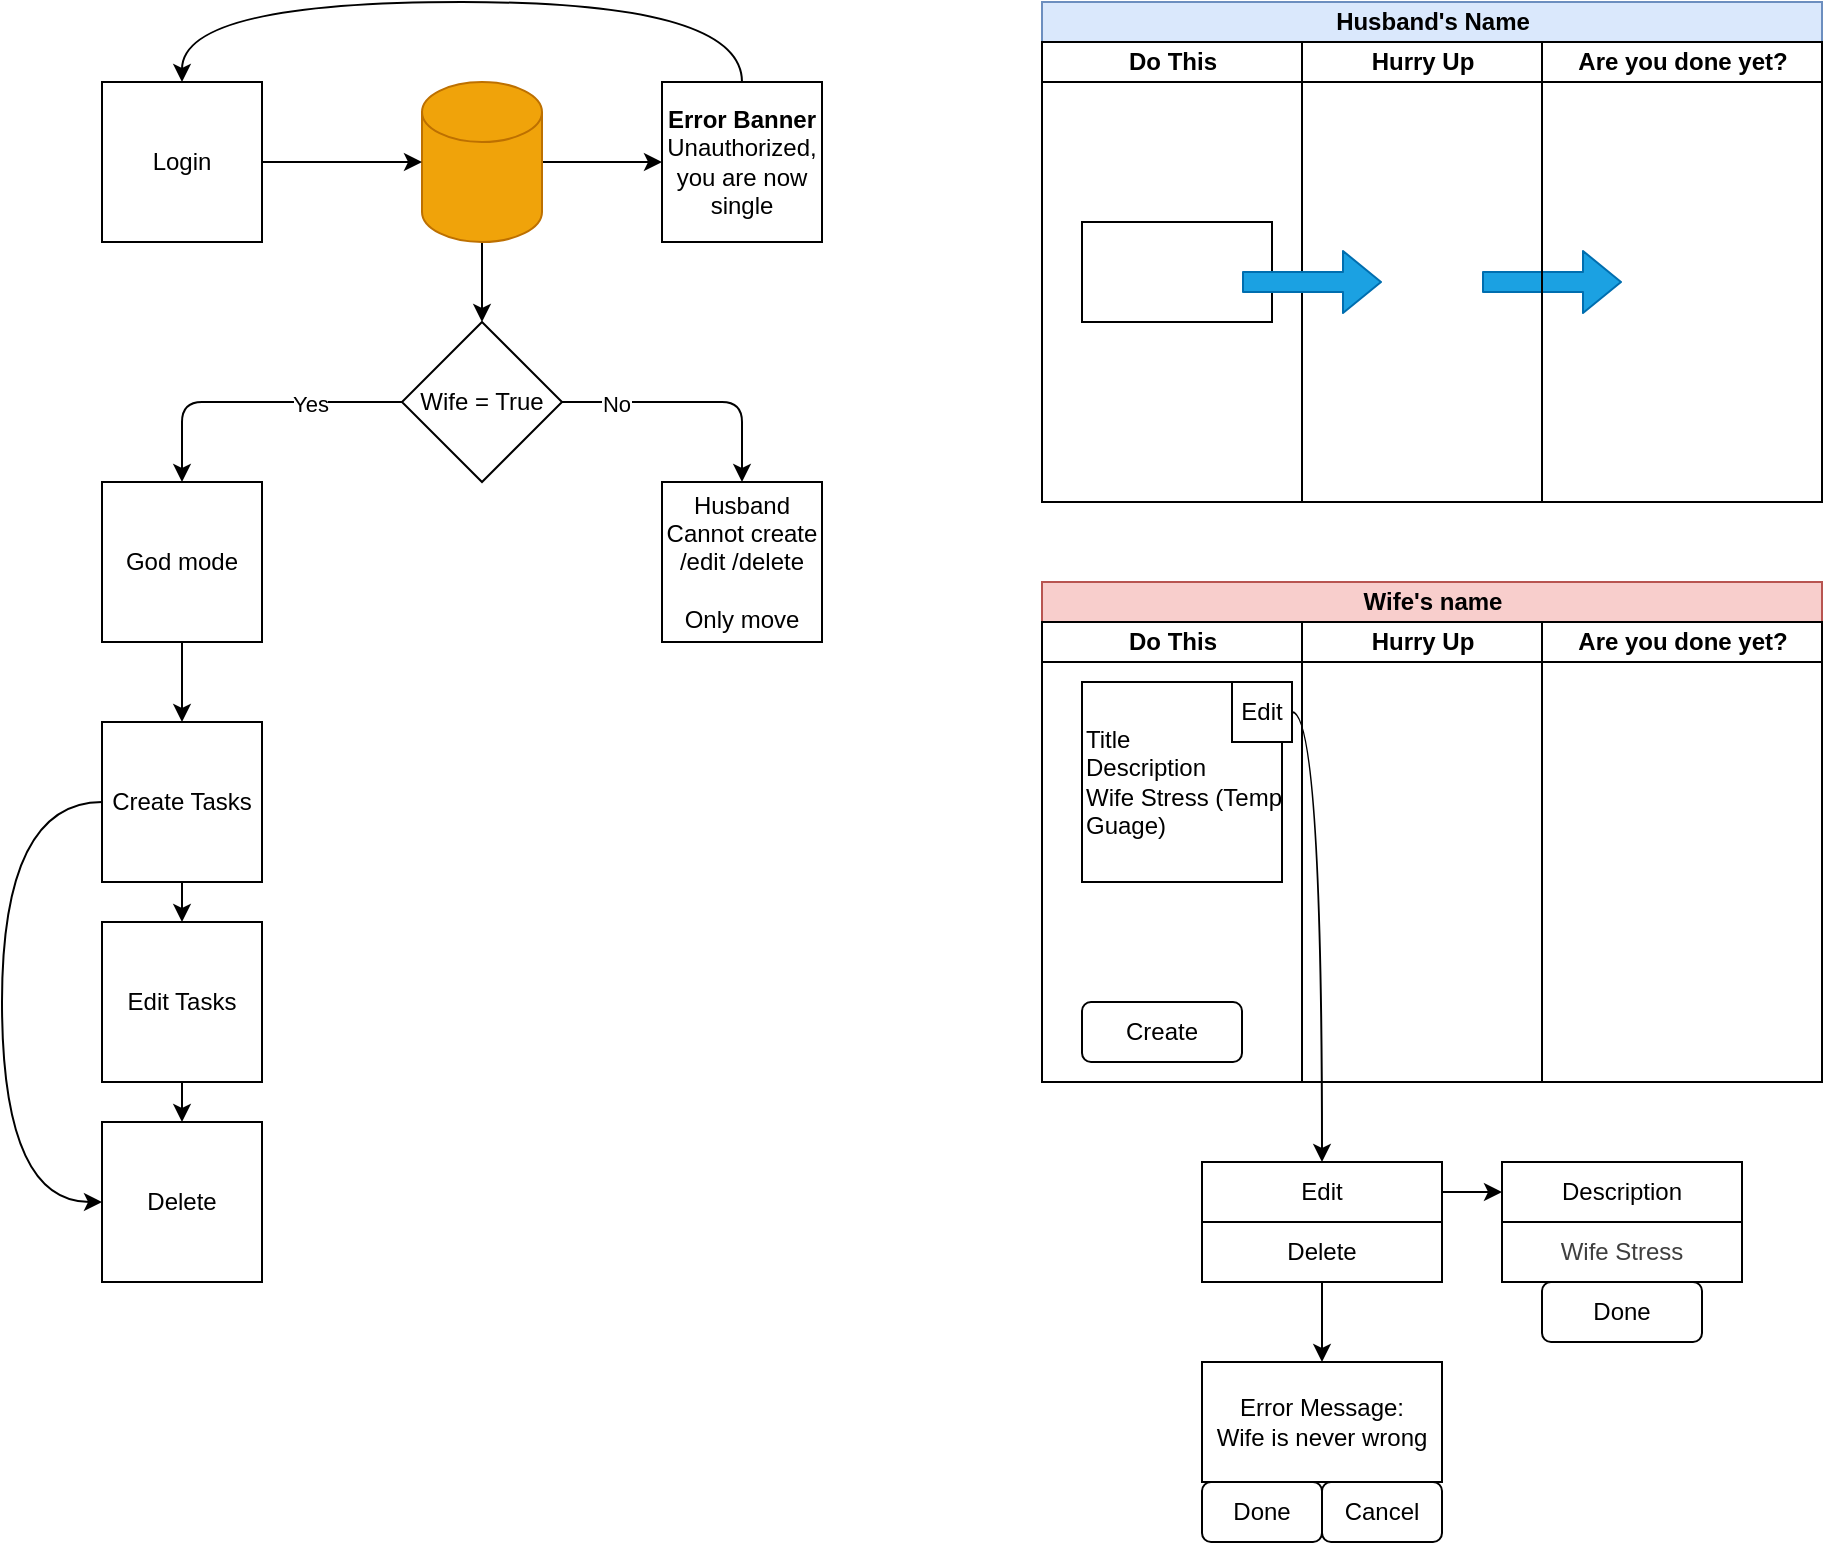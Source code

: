 <mxfile>
    <diagram id="U4BganXhwTPCcCUNmULX" name="Page-1">
        <mxGraphModel dx="1610" dy="807" grid="1" gridSize="10" guides="1" tooltips="1" connect="1" arrows="1" fold="1" page="1" pageScale="1" pageWidth="850" pageHeight="1100" math="0" shadow="0">
            <root>
                <mxCell id="0"/>
                <mxCell id="1" parent="0"/>
                <mxCell id="2" value="Login" style="whiteSpace=wrap;html=1;aspect=fixed;" vertex="1" parent="1">
                    <mxGeometry x="160" y="70" width="80" height="80" as="geometry"/>
                </mxCell>
                <mxCell id="7" style="edgeStyle=none;html=1;exitX=0.5;exitY=1;exitDx=0;exitDy=0;exitPerimeter=0;entryX=0.5;entryY=0;entryDx=0;entryDy=0;" edge="1" parent="1" source="3" target="8">
                    <mxGeometry relative="1" as="geometry"/>
                </mxCell>
                <mxCell id="16" style="edgeStyle=none;html=1;exitX=1;exitY=0.5;exitDx=0;exitDy=0;exitPerimeter=0;" edge="1" parent="1" source="3" target="15">
                    <mxGeometry relative="1" as="geometry"/>
                </mxCell>
                <mxCell id="3" value="" style="shape=cylinder3;whiteSpace=wrap;html=1;boundedLbl=1;backgroundOutline=1;size=15;fillColor=#f0a30a;fontColor=#000000;strokeColor=#BD7000;" vertex="1" parent="1">
                    <mxGeometry x="320" y="70" width="60" height="80" as="geometry"/>
                </mxCell>
                <mxCell id="18" style="edgeStyle=none;html=1;exitX=0.5;exitY=1;exitDx=0;exitDy=0;entryX=0.5;entryY=0;entryDx=0;entryDy=0;" edge="1" parent="1" source="4" target="13">
                    <mxGeometry relative="1" as="geometry"/>
                </mxCell>
                <mxCell id="4" value="God mode" style="whiteSpace=wrap;html=1;aspect=fixed;" vertex="1" parent="1">
                    <mxGeometry x="160" y="270" width="80" height="80" as="geometry"/>
                </mxCell>
                <mxCell id="5" value="Husband&lt;br&gt;Cannot create /edit /delete&lt;br&gt;&lt;br&gt;Only move" style="whiteSpace=wrap;html=1;aspect=fixed;" vertex="1" parent="1">
                    <mxGeometry x="440" y="270" width="80" height="80" as="geometry"/>
                </mxCell>
                <mxCell id="6" style="edgeStyle=none;html=1;exitX=1;exitY=0.5;exitDx=0;exitDy=0;entryX=0;entryY=0.5;entryDx=0;entryDy=0;entryPerimeter=0;" edge="1" parent="1" source="2" target="3">
                    <mxGeometry relative="1" as="geometry"/>
                </mxCell>
                <mxCell id="9" style="edgeStyle=orthogonalEdgeStyle;html=1;exitX=0;exitY=0.5;exitDx=0;exitDy=0;entryX=0.5;entryY=0;entryDx=0;entryDy=0;" edge="1" parent="1" source="8" target="4">
                    <mxGeometry relative="1" as="geometry"/>
                </mxCell>
                <mxCell id="11" value="Yes" style="edgeLabel;html=1;align=center;verticalAlign=middle;resizable=0;points=[];" vertex="1" connectable="0" parent="9">
                    <mxGeometry x="-0.385" y="1" relative="1" as="geometry">
                        <mxPoint as="offset"/>
                    </mxGeometry>
                </mxCell>
                <mxCell id="10" style="edgeStyle=orthogonalEdgeStyle;html=1;exitX=1;exitY=0.5;exitDx=0;exitDy=0;entryX=0.5;entryY=0;entryDx=0;entryDy=0;" edge="1" parent="1" source="8" target="5">
                    <mxGeometry relative="1" as="geometry"/>
                </mxCell>
                <mxCell id="12" value="No" style="edgeLabel;html=1;align=center;verticalAlign=middle;resizable=0;points=[];" vertex="1" connectable="0" parent="10">
                    <mxGeometry x="-0.585" y="-1" relative="1" as="geometry">
                        <mxPoint as="offset"/>
                    </mxGeometry>
                </mxCell>
                <mxCell id="8" value="Wife = True" style="rhombus;whiteSpace=wrap;html=1;" vertex="1" parent="1">
                    <mxGeometry x="310" y="190" width="80" height="80" as="geometry"/>
                </mxCell>
                <mxCell id="44" style="edgeStyle=none;html=1;exitX=0.5;exitY=1;exitDx=0;exitDy=0;entryX=0.5;entryY=0;entryDx=0;entryDy=0;" edge="1" parent="1" source="13" target="14">
                    <mxGeometry relative="1" as="geometry"/>
                </mxCell>
                <mxCell id="46" style="edgeStyle=orthogonalEdgeStyle;html=1;exitX=0;exitY=0.5;exitDx=0;exitDy=0;entryX=0;entryY=0.5;entryDx=0;entryDy=0;curved=1;" edge="1" parent="1" source="13" target="19">
                    <mxGeometry relative="1" as="geometry">
                        <Array as="points">
                            <mxPoint x="110" y="430"/>
                            <mxPoint x="110" y="630"/>
                        </Array>
                    </mxGeometry>
                </mxCell>
                <mxCell id="13" value="Create Tasks" style="whiteSpace=wrap;html=1;aspect=fixed;" vertex="1" parent="1">
                    <mxGeometry x="160" y="390" width="80" height="80" as="geometry"/>
                </mxCell>
                <mxCell id="45" style="edgeStyle=none;html=1;exitX=0.5;exitY=1;exitDx=0;exitDy=0;entryX=0.5;entryY=0;entryDx=0;entryDy=0;" edge="1" parent="1" source="14" target="19">
                    <mxGeometry relative="1" as="geometry"/>
                </mxCell>
                <mxCell id="14" value="Edit Tasks" style="whiteSpace=wrap;html=1;aspect=fixed;" vertex="1" parent="1">
                    <mxGeometry x="160" y="490" width="80" height="80" as="geometry"/>
                </mxCell>
                <mxCell id="17" style="edgeStyle=orthogonalEdgeStyle;html=1;exitX=0.5;exitY=0;exitDx=0;exitDy=0;entryX=0.5;entryY=0;entryDx=0;entryDy=0;curved=1;" edge="1" parent="1" source="15" target="2">
                    <mxGeometry relative="1" as="geometry">
                        <Array as="points">
                            <mxPoint x="480" y="30"/>
                            <mxPoint x="200" y="30"/>
                        </Array>
                    </mxGeometry>
                </mxCell>
                <mxCell id="15" value="&lt;b&gt;Error Banner&lt;/b&gt;&lt;br&gt;Unauthorized, you are now single" style="whiteSpace=wrap;html=1;aspect=fixed;" vertex="1" parent="1">
                    <mxGeometry x="440" y="70" width="80" height="80" as="geometry"/>
                </mxCell>
                <mxCell id="19" value="Delete" style="whiteSpace=wrap;html=1;aspect=fixed;" vertex="1" parent="1">
                    <mxGeometry x="160" y="590" width="80" height="80" as="geometry"/>
                </mxCell>
                <mxCell id="20" value="Husband&#39;s Name" style="swimlane;childLayout=stackLayout;resizeParent=1;resizeParentMax=0;startSize=20;html=1;fillColor=#dae8fc;strokeColor=#6c8ebf;" vertex="1" parent="1">
                    <mxGeometry x="630" y="30" width="390" height="250" as="geometry"/>
                </mxCell>
                <mxCell id="21" value="Do This" style="swimlane;startSize=20;html=1;" vertex="1" parent="20">
                    <mxGeometry y="20" width="130" height="230" as="geometry"/>
                </mxCell>
                <mxCell id="47" value="" style="rounded=0;whiteSpace=wrap;html=1;" vertex="1" parent="21">
                    <mxGeometry x="20" y="90" width="95" height="50" as="geometry"/>
                </mxCell>
                <mxCell id="22" value="Hurry Up" style="swimlane;startSize=20;html=1;" vertex="1" parent="20">
                    <mxGeometry x="130" y="20" width="120" height="230" as="geometry"/>
                </mxCell>
                <mxCell id="48" value="" style="shape=flexArrow;endArrow=classic;html=1;fillColor=#1ba1e2;strokeColor=#006EAF;" edge="1" parent="22">
                    <mxGeometry width="50" height="50" relative="1" as="geometry">
                        <mxPoint x="-30" y="120" as="sourcePoint"/>
                        <mxPoint x="40" y="120" as="targetPoint"/>
                    </mxGeometry>
                </mxCell>
                <mxCell id="49" value="" style="shape=flexArrow;endArrow=classic;html=1;fillColor=#1ba1e2;strokeColor=#006EAF;" edge="1" parent="22">
                    <mxGeometry width="50" height="50" relative="1" as="geometry">
                        <mxPoint x="90" y="120" as="sourcePoint"/>
                        <mxPoint x="160" y="120" as="targetPoint"/>
                    </mxGeometry>
                </mxCell>
                <mxCell id="23" value="Are you done yet?" style="swimlane;startSize=20;html=1;" vertex="1" parent="20">
                    <mxGeometry x="250" y="20" width="140" height="230" as="geometry"/>
                </mxCell>
                <mxCell id="24" value="Wife&#39;s name" style="swimlane;childLayout=stackLayout;resizeParent=1;resizeParentMax=0;startSize=20;html=1;fillColor=#f8cecc;strokeColor=#b85450;" vertex="1" parent="1">
                    <mxGeometry x="630" y="320" width="390" height="250" as="geometry"/>
                </mxCell>
                <mxCell id="25" value="Do This" style="swimlane;startSize=20;html=1;" vertex="1" parent="24">
                    <mxGeometry y="20" width="130" height="230" as="geometry"/>
                </mxCell>
                <mxCell id="28" value="Create" style="rounded=1;whiteSpace=wrap;html=1;" vertex="1" parent="25">
                    <mxGeometry x="20" y="190" width="80" height="30" as="geometry"/>
                </mxCell>
                <mxCell id="29" value="Title&lt;br&gt;Description&lt;div&gt;Wife Stress (Temp Guage)&lt;/div&gt;" style="whiteSpace=wrap;html=1;aspect=fixed;align=left;" vertex="1" parent="25">
                    <mxGeometry x="20" y="30" width="100" height="100" as="geometry"/>
                </mxCell>
                <mxCell id="30" value="Edit" style="rounded=0;whiteSpace=wrap;html=1;" vertex="1" parent="25">
                    <mxGeometry x="95" y="30" width="30" height="30" as="geometry"/>
                </mxCell>
                <mxCell id="26" value="Hurry Up" style="swimlane;startSize=20;html=1;" vertex="1" parent="24">
                    <mxGeometry x="130" y="20" width="120" height="230" as="geometry"/>
                </mxCell>
                <mxCell id="27" value="Are you done yet?" style="swimlane;startSize=20;html=1;" vertex="1" parent="24">
                    <mxGeometry x="250" y="20" width="140" height="230" as="geometry"/>
                </mxCell>
                <mxCell id="35" style="edgeStyle=none;html=1;exitX=1;exitY=0.5;exitDx=0;exitDy=0;" edge="1" parent="1" source="31">
                    <mxGeometry relative="1" as="geometry">
                        <mxPoint x="860" y="625" as="targetPoint"/>
                    </mxGeometry>
                </mxCell>
                <mxCell id="31" value="Edit" style="rounded=0;whiteSpace=wrap;html=1;" vertex="1" parent="1">
                    <mxGeometry x="710" y="610" width="120" height="30" as="geometry"/>
                </mxCell>
                <mxCell id="39" style="edgeStyle=none;html=1;exitX=0.5;exitY=1;exitDx=0;exitDy=0;" edge="1" parent="1" source="33">
                    <mxGeometry relative="1" as="geometry">
                        <mxPoint x="770" y="710" as="targetPoint"/>
                    </mxGeometry>
                </mxCell>
                <mxCell id="33" value="Delete" style="rounded=0;whiteSpace=wrap;html=1;" vertex="1" parent="1">
                    <mxGeometry x="710" y="640" width="120" height="30" as="geometry"/>
                </mxCell>
                <mxCell id="34" style="edgeStyle=orthogonalEdgeStyle;html=1;entryX=0.5;entryY=0;entryDx=0;entryDy=0;curved=1;exitX=1;exitY=0.5;exitDx=0;exitDy=0;" edge="1" parent="1" source="30" target="31">
                    <mxGeometry relative="1" as="geometry">
                        <mxPoint x="740" y="390" as="sourcePoint"/>
                    </mxGeometry>
                </mxCell>
                <mxCell id="36" value="Description" style="rounded=0;whiteSpace=wrap;html=1;" vertex="1" parent="1">
                    <mxGeometry x="860" y="610" width="120" height="30" as="geometry"/>
                </mxCell>
                <mxCell id="37" value="&lt;span style=&quot;color: rgb(63, 63, 63); text-align: left;&quot;&gt;Wife Stress&lt;/span&gt;" style="rounded=0;whiteSpace=wrap;html=1;" vertex="1" parent="1">
                    <mxGeometry x="860" y="640" width="120" height="30" as="geometry"/>
                </mxCell>
                <mxCell id="38" value="Done" style="rounded=1;whiteSpace=wrap;html=1;" vertex="1" parent="1">
                    <mxGeometry x="880" y="670" width="80" height="30" as="geometry"/>
                </mxCell>
                <mxCell id="40" value="Error Message:&lt;br&gt;Wife is never wrong" style="rounded=0;whiteSpace=wrap;html=1;" vertex="1" parent="1">
                    <mxGeometry x="710" y="710" width="120" height="60" as="geometry"/>
                </mxCell>
                <mxCell id="41" value="Done" style="rounded=1;whiteSpace=wrap;html=1;" vertex="1" parent="1">
                    <mxGeometry x="710" y="770" width="60" height="30" as="geometry"/>
                </mxCell>
                <mxCell id="42" value="Cancel" style="rounded=1;whiteSpace=wrap;html=1;" vertex="1" parent="1">
                    <mxGeometry x="770" y="770" width="60" height="30" as="geometry"/>
                </mxCell>
            </root>
        </mxGraphModel>
    </diagram>
</mxfile>